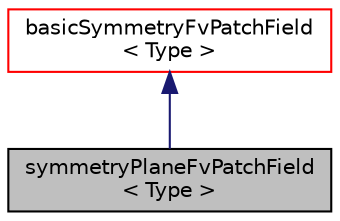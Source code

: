 digraph "symmetryPlaneFvPatchField&lt; Type &gt;"
{
  bgcolor="transparent";
  edge [fontname="Helvetica",fontsize="10",labelfontname="Helvetica",labelfontsize="10"];
  node [fontname="Helvetica",fontsize="10",shape=record];
  Node11 [label="symmetryPlaneFvPatchField\l\< Type \>",height=0.2,width=0.4,color="black", fillcolor="grey75", style="filled", fontcolor="black"];
  Node12 -> Node11 [dir="back",color="midnightblue",fontsize="10",style="solid",fontname="Helvetica"];
  Node12 [label="basicSymmetryFvPatchField\l\< Type \>",height=0.2,width=0.4,color="red",URL="$a22757.html",tooltip="A symmetry patch. "];
}
